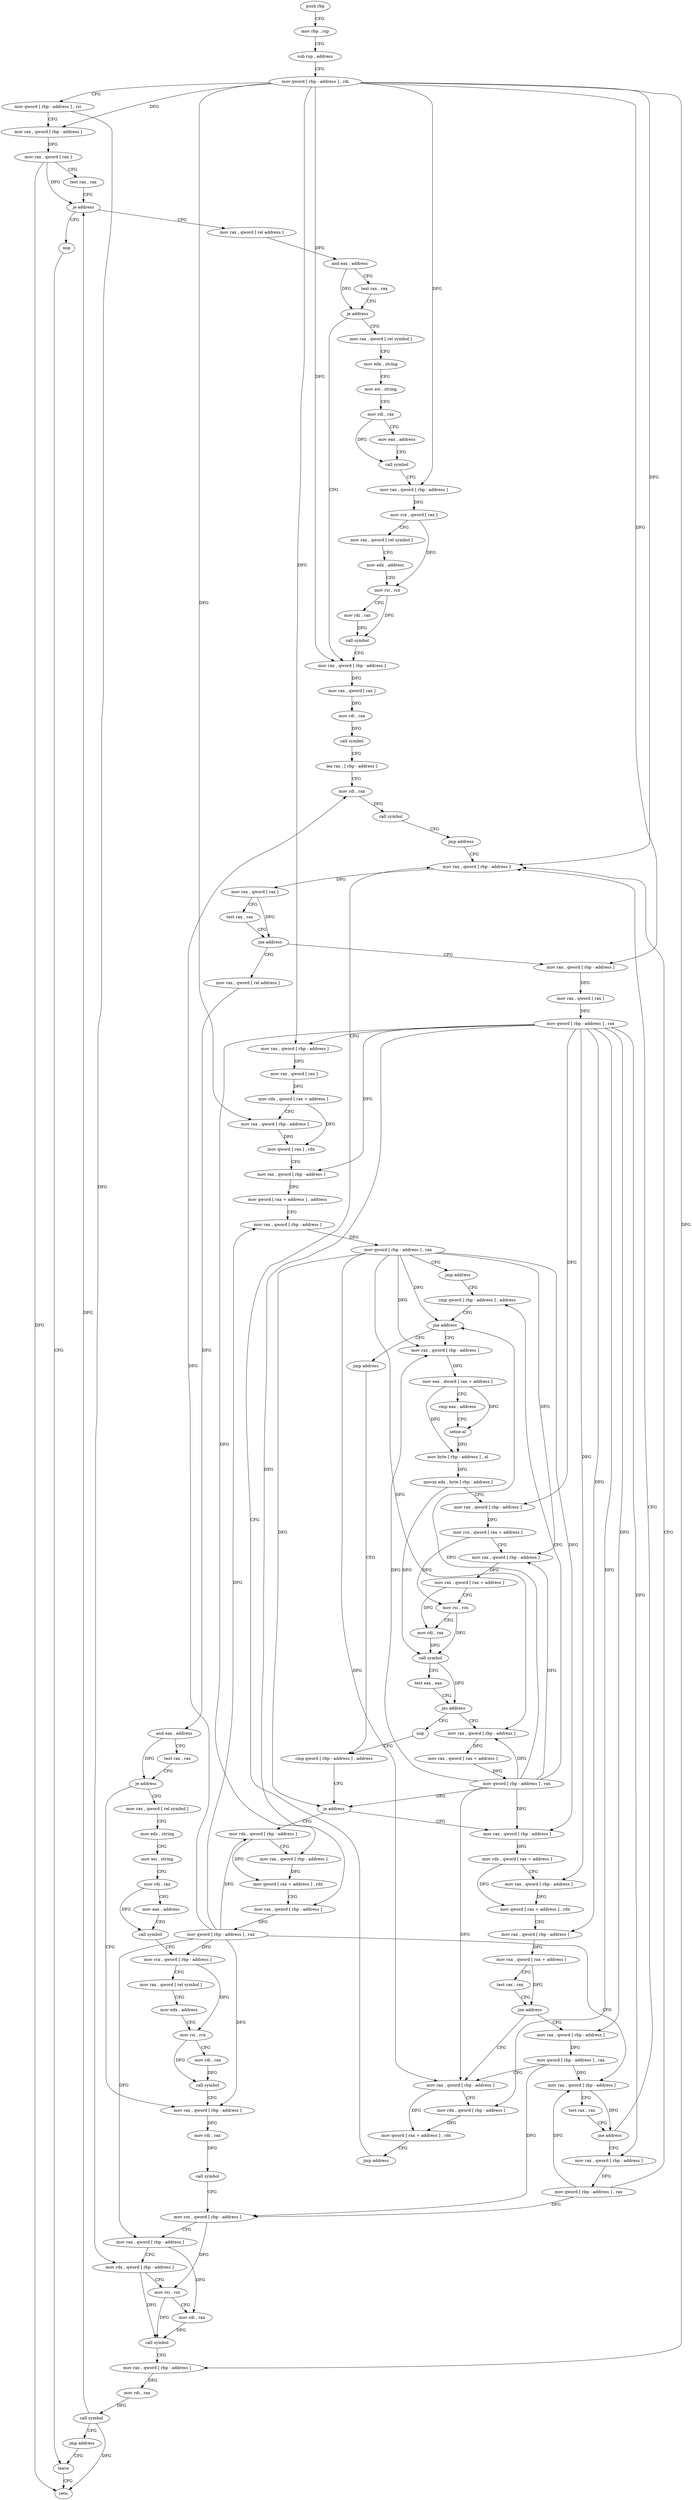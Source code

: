 digraph "func" {
"4227397" [label = "push rbp" ]
"4227398" [label = "mov rbp , rsp" ]
"4227401" [label = "sub rsp , address" ]
"4227405" [label = "mov qword [ rbp - address ] , rdi" ]
"4227409" [label = "mov qword [ rbp - address ] , rsi" ]
"4227413" [label = "mov rax , qword [ rbp - address ]" ]
"4227417" [label = "mov rax , qword [ rax ]" ]
"4227420" [label = "test rax , rax" ]
"4227423" [label = "je address" ]
"4227922" [label = "nop" ]
"4227429" [label = "mov rax , qword [ rel address ]" ]
"4227923" [label = "leave" ]
"4227436" [label = "and eax , address" ]
"4227439" [label = "test rax , rax" ]
"4227442" [label = "je address" ]
"4227504" [label = "mov rax , qword [ rbp - address ]" ]
"4227444" [label = "mov rax , qword [ rel symbol ]" ]
"4227508" [label = "mov rax , qword [ rax ]" ]
"4227511" [label = "mov rdi , rax" ]
"4227514" [label = "call symbol" ]
"4227519" [label = "lea rax , [ rbp - address ]" ]
"4227523" [label = "mov rdi , rax" ]
"4227526" [label = "call symbol" ]
"4227531" [label = "jmp address" ]
"4227785" [label = "mov rax , qword [ rbp - address ]" ]
"4227451" [label = "mov edx , string" ]
"4227456" [label = "mov esi , string" ]
"4227461" [label = "mov rdi , rax" ]
"4227464" [label = "mov eax , address" ]
"4227469" [label = "call symbol" ]
"4227474" [label = "mov rax , qword [ rbp - address ]" ]
"4227478" [label = "mov rcx , qword [ rax ]" ]
"4227481" [label = "mov rax , qword [ rel symbol ]" ]
"4227488" [label = "mov edx , address" ]
"4227493" [label = "mov rsi , rcx" ]
"4227496" [label = "mov rdi , rax" ]
"4227499" [label = "call symbol" ]
"4227789" [label = "mov rax , qword [ rax ]" ]
"4227792" [label = "test rax , rax" ]
"4227795" [label = "jne address" ]
"4227536" [label = "mov rax , qword [ rbp - address ]" ]
"4227801" [label = "mov rax , qword [ rel address ]" ]
"4227540" [label = "mov rax , qword [ rax ]" ]
"4227543" [label = "mov qword [ rbp - address ] , rax" ]
"4227547" [label = "mov rax , qword [ rbp - address ]" ]
"4227551" [label = "mov rax , qword [ rax ]" ]
"4227554" [label = "mov rdx , qword [ rax + address ]" ]
"4227561" [label = "mov rax , qword [ rbp - address ]" ]
"4227565" [label = "mov qword [ rax ] , rdx" ]
"4227568" [label = "mov rax , qword [ rbp - address ]" ]
"4227572" [label = "mov qword [ rax + address ] , address" ]
"4227583" [label = "mov rax , qword [ rbp - address ]" ]
"4227587" [label = "mov qword [ rbp - address ] , rax" ]
"4227591" [label = "jmp address" ]
"4227665" [label = "cmp qword [ rbp - address ] , address" ]
"4227808" [label = "and eax , address" ]
"4227811" [label = "test rax , rax" ]
"4227814" [label = "je address" ]
"4227873" [label = "mov rax , qword [ rbp - address ]" ]
"4227816" [label = "mov rax , qword [ rel symbol ]" ]
"4227670" [label = "jne address" ]
"4227593" [label = "mov rax , qword [ rbp - address ]" ]
"4227672" [label = "jmp address" ]
"4227877" [label = "mov rdi , rax" ]
"4227880" [label = "call symbol" ]
"4227885" [label = "mov rcx , qword [ rbp - address ]" ]
"4227889" [label = "mov rax , qword [ rbp - address ]" ]
"4227893" [label = "mov rdx , qword [ rbp - address ]" ]
"4227897" [label = "mov rsi , rcx" ]
"4227900" [label = "mov rdi , rax" ]
"4227903" [label = "call symbol" ]
"4227908" [label = "mov rax , qword [ rbp - address ]" ]
"4227912" [label = "mov rdi , rax" ]
"4227915" [label = "call symbol" ]
"4227920" [label = "jmp address" ]
"4227823" [label = "mov edx , string" ]
"4227828" [label = "mov esi , string" ]
"4227833" [label = "mov rdi , rax" ]
"4227836" [label = "mov eax , address" ]
"4227841" [label = "call symbol" ]
"4227846" [label = "mov rcx , qword [ rbp - address ]" ]
"4227850" [label = "mov rax , qword [ rel symbol ]" ]
"4227857" [label = "mov edx , address" ]
"4227862" [label = "mov rsi , rcx" ]
"4227865" [label = "mov rdi , rax" ]
"4227868" [label = "call symbol" ]
"4227597" [label = "mov eax , dword [ rax + address ]" ]
"4227600" [label = "cmp eax , address" ]
"4227603" [label = "setne al" ]
"4227606" [label = "mov byte [ rbp - address ] , al" ]
"4227609" [label = "movzx edx , byte [ rbp - address ]" ]
"4227613" [label = "mov rax , qword [ rbp - address ]" ]
"4227617" [label = "mov rcx , qword [ rax + address ]" ]
"4227624" [label = "mov rax , qword [ rbp - address ]" ]
"4227628" [label = "mov rax , qword [ rax + address ]" ]
"4227635" [label = "mov rsi , rcx" ]
"4227638" [label = "mov rdi , rax" ]
"4227641" [label = "call symbol" ]
"4227646" [label = "test eax , eax" ]
"4227648" [label = "jns address" ]
"4227674" [label = "nop" ]
"4227650" [label = "mov rax , qword [ rbp - address ]" ]
"4227675" [label = "cmp qword [ rbp - address ] , address" ]
"4227924" [label = "retn" ]
"4227654" [label = "mov rax , qword [ rax + address ]" ]
"4227661" [label = "mov qword [ rbp - address ] , rax" ]
"4227680" [label = "je address" ]
"4227745" [label = "mov rdx , qword [ rbp - address ]" ]
"4227682" [label = "mov rax , qword [ rbp - address ]" ]
"4227749" [label = "mov rax , qword [ rbp - address ]" ]
"4227753" [label = "mov qword [ rax + address ] , rdx" ]
"4227760" [label = "mov rax , qword [ rbp - address ]" ]
"4227764" [label = "mov qword [ rbp - address ] , rax" ]
"4227768" [label = "mov rax , qword [ rbp - address ]" ]
"4227772" [label = "test rax , rax" ]
"4227775" [label = "jne address" ]
"4227777" [label = "mov rax , qword [ rbp - address ]" ]
"4227686" [label = "mov rdx , qword [ rax + address ]" ]
"4227693" [label = "mov rax , qword [ rbp - address ]" ]
"4227697" [label = "mov qword [ rax + address ] , rdx" ]
"4227704" [label = "mov rax , qword [ rbp - address ]" ]
"4227708" [label = "mov rax , qword [ rax + address ]" ]
"4227715" [label = "test rax , rax" ]
"4227718" [label = "jne address" ]
"4227728" [label = "mov rax , qword [ rbp - address ]" ]
"4227720" [label = "mov rax , qword [ rbp - address ]" ]
"4227781" [label = "mov qword [ rbp - address ] , rax" ]
"4227732" [label = "mov rdx , qword [ rbp - address ]" ]
"4227736" [label = "mov qword [ rax + address ] , rdx" ]
"4227743" [label = "jmp address" ]
"4227724" [label = "mov qword [ rbp - address ] , rax" ]
"4227397" -> "4227398" [ label = "CFG" ]
"4227398" -> "4227401" [ label = "CFG" ]
"4227401" -> "4227405" [ label = "CFG" ]
"4227405" -> "4227409" [ label = "CFG" ]
"4227405" -> "4227413" [ label = "DFG" ]
"4227405" -> "4227504" [ label = "DFG" ]
"4227405" -> "4227474" [ label = "DFG" ]
"4227405" -> "4227785" [ label = "DFG" ]
"4227405" -> "4227536" [ label = "DFG" ]
"4227405" -> "4227547" [ label = "DFG" ]
"4227405" -> "4227561" [ label = "DFG" ]
"4227405" -> "4227908" [ label = "DFG" ]
"4227409" -> "4227413" [ label = "CFG" ]
"4227409" -> "4227893" [ label = "DFG" ]
"4227413" -> "4227417" [ label = "DFG" ]
"4227417" -> "4227420" [ label = "CFG" ]
"4227417" -> "4227423" [ label = "DFG" ]
"4227417" -> "4227924" [ label = "DFG" ]
"4227420" -> "4227423" [ label = "CFG" ]
"4227423" -> "4227922" [ label = "CFG" ]
"4227423" -> "4227429" [ label = "CFG" ]
"4227922" -> "4227923" [ label = "CFG" ]
"4227429" -> "4227436" [ label = "DFG" ]
"4227923" -> "4227924" [ label = "CFG" ]
"4227436" -> "4227439" [ label = "CFG" ]
"4227436" -> "4227442" [ label = "DFG" ]
"4227439" -> "4227442" [ label = "CFG" ]
"4227442" -> "4227504" [ label = "CFG" ]
"4227442" -> "4227444" [ label = "CFG" ]
"4227504" -> "4227508" [ label = "DFG" ]
"4227444" -> "4227451" [ label = "CFG" ]
"4227508" -> "4227511" [ label = "DFG" ]
"4227511" -> "4227514" [ label = "DFG" ]
"4227514" -> "4227519" [ label = "CFG" ]
"4227519" -> "4227523" [ label = "CFG" ]
"4227523" -> "4227526" [ label = "DFG" ]
"4227526" -> "4227531" [ label = "CFG" ]
"4227531" -> "4227785" [ label = "CFG" ]
"4227785" -> "4227789" [ label = "DFG" ]
"4227451" -> "4227456" [ label = "CFG" ]
"4227456" -> "4227461" [ label = "CFG" ]
"4227461" -> "4227464" [ label = "CFG" ]
"4227461" -> "4227469" [ label = "DFG" ]
"4227464" -> "4227469" [ label = "CFG" ]
"4227469" -> "4227474" [ label = "CFG" ]
"4227474" -> "4227478" [ label = "DFG" ]
"4227478" -> "4227481" [ label = "CFG" ]
"4227478" -> "4227493" [ label = "DFG" ]
"4227481" -> "4227488" [ label = "CFG" ]
"4227488" -> "4227493" [ label = "CFG" ]
"4227493" -> "4227496" [ label = "CFG" ]
"4227493" -> "4227499" [ label = "DFG" ]
"4227496" -> "4227499" [ label = "DFG" ]
"4227499" -> "4227504" [ label = "CFG" ]
"4227789" -> "4227792" [ label = "CFG" ]
"4227789" -> "4227795" [ label = "DFG" ]
"4227792" -> "4227795" [ label = "CFG" ]
"4227795" -> "4227536" [ label = "CFG" ]
"4227795" -> "4227801" [ label = "CFG" ]
"4227536" -> "4227540" [ label = "DFG" ]
"4227801" -> "4227808" [ label = "DFG" ]
"4227540" -> "4227543" [ label = "DFG" ]
"4227543" -> "4227547" [ label = "CFG" ]
"4227543" -> "4227568" [ label = "DFG" ]
"4227543" -> "4227613" [ label = "DFG" ]
"4227543" -> "4227749" [ label = "DFG" ]
"4227543" -> "4227760" [ label = "DFG" ]
"4227543" -> "4227693" [ label = "DFG" ]
"4227543" -> "4227704" [ label = "DFG" ]
"4227543" -> "4227777" [ label = "DFG" ]
"4227543" -> "4227732" [ label = "DFG" ]
"4227543" -> "4227720" [ label = "DFG" ]
"4227547" -> "4227551" [ label = "DFG" ]
"4227551" -> "4227554" [ label = "DFG" ]
"4227554" -> "4227561" [ label = "CFG" ]
"4227554" -> "4227565" [ label = "DFG" ]
"4227561" -> "4227565" [ label = "DFG" ]
"4227565" -> "4227568" [ label = "CFG" ]
"4227568" -> "4227572" [ label = "DFG" ]
"4227572" -> "4227583" [ label = "CFG" ]
"4227583" -> "4227587" [ label = "DFG" ]
"4227587" -> "4227591" [ label = "CFG" ]
"4227587" -> "4227670" [ label = "DFG" ]
"4227587" -> "4227593" [ label = "DFG" ]
"4227587" -> "4227624" [ label = "DFG" ]
"4227587" -> "4227650" [ label = "DFG" ]
"4227587" -> "4227680" [ label = "DFG" ]
"4227587" -> "4227682" [ label = "DFG" ]
"4227587" -> "4227728" [ label = "DFG" ]
"4227591" -> "4227665" [ label = "CFG" ]
"4227665" -> "4227670" [ label = "CFG" ]
"4227808" -> "4227811" [ label = "CFG" ]
"4227808" -> "4227814" [ label = "DFG" ]
"4227811" -> "4227814" [ label = "CFG" ]
"4227814" -> "4227873" [ label = "CFG" ]
"4227814" -> "4227816" [ label = "CFG" ]
"4227873" -> "4227877" [ label = "DFG" ]
"4227816" -> "4227823" [ label = "CFG" ]
"4227670" -> "4227593" [ label = "CFG" ]
"4227670" -> "4227672" [ label = "CFG" ]
"4227593" -> "4227597" [ label = "DFG" ]
"4227672" -> "4227675" [ label = "CFG" ]
"4227877" -> "4227880" [ label = "DFG" ]
"4227880" -> "4227885" [ label = "CFG" ]
"4227885" -> "4227889" [ label = "CFG" ]
"4227885" -> "4227897" [ label = "DFG" ]
"4227889" -> "4227893" [ label = "CFG" ]
"4227889" -> "4227900" [ label = "DFG" ]
"4227893" -> "4227897" [ label = "CFG" ]
"4227893" -> "4227903" [ label = "DFG" ]
"4227897" -> "4227900" [ label = "CFG" ]
"4227897" -> "4227903" [ label = "DFG" ]
"4227900" -> "4227903" [ label = "DFG" ]
"4227903" -> "4227908" [ label = "CFG" ]
"4227908" -> "4227912" [ label = "DFG" ]
"4227912" -> "4227915" [ label = "DFG" ]
"4227915" -> "4227920" [ label = "CFG" ]
"4227915" -> "4227423" [ label = "DFG" ]
"4227915" -> "4227924" [ label = "DFG" ]
"4227920" -> "4227923" [ label = "CFG" ]
"4227823" -> "4227828" [ label = "CFG" ]
"4227828" -> "4227833" [ label = "CFG" ]
"4227833" -> "4227836" [ label = "CFG" ]
"4227833" -> "4227841" [ label = "DFG" ]
"4227836" -> "4227841" [ label = "CFG" ]
"4227841" -> "4227846" [ label = "CFG" ]
"4227846" -> "4227850" [ label = "CFG" ]
"4227846" -> "4227862" [ label = "DFG" ]
"4227850" -> "4227857" [ label = "CFG" ]
"4227857" -> "4227862" [ label = "CFG" ]
"4227862" -> "4227865" [ label = "CFG" ]
"4227862" -> "4227868" [ label = "DFG" ]
"4227865" -> "4227868" [ label = "DFG" ]
"4227868" -> "4227873" [ label = "CFG" ]
"4227597" -> "4227600" [ label = "CFG" ]
"4227597" -> "4227603" [ label = "DFG" ]
"4227597" -> "4227606" [ label = "DFG" ]
"4227600" -> "4227603" [ label = "CFG" ]
"4227603" -> "4227606" [ label = "DFG" ]
"4227606" -> "4227609" [ label = "DFG" ]
"4227609" -> "4227613" [ label = "CFG" ]
"4227609" -> "4227641" [ label = "DFG" ]
"4227613" -> "4227617" [ label = "DFG" ]
"4227617" -> "4227624" [ label = "CFG" ]
"4227617" -> "4227635" [ label = "DFG" ]
"4227624" -> "4227628" [ label = "DFG" ]
"4227628" -> "4227635" [ label = "CFG" ]
"4227628" -> "4227638" [ label = "DFG" ]
"4227635" -> "4227638" [ label = "CFG" ]
"4227635" -> "4227641" [ label = "DFG" ]
"4227638" -> "4227641" [ label = "DFG" ]
"4227641" -> "4227646" [ label = "CFG" ]
"4227641" -> "4227648" [ label = "DFG" ]
"4227646" -> "4227648" [ label = "CFG" ]
"4227648" -> "4227674" [ label = "CFG" ]
"4227648" -> "4227650" [ label = "CFG" ]
"4227674" -> "4227675" [ label = "CFG" ]
"4227650" -> "4227654" [ label = "DFG" ]
"4227675" -> "4227680" [ label = "CFG" ]
"4227654" -> "4227661" [ label = "DFG" ]
"4227661" -> "4227665" [ label = "CFG" ]
"4227661" -> "4227670" [ label = "DFG" ]
"4227661" -> "4227593" [ label = "DFG" ]
"4227661" -> "4227624" [ label = "DFG" ]
"4227661" -> "4227650" [ label = "DFG" ]
"4227661" -> "4227680" [ label = "DFG" ]
"4227661" -> "4227682" [ label = "DFG" ]
"4227661" -> "4227728" [ label = "DFG" ]
"4227680" -> "4227745" [ label = "CFG" ]
"4227680" -> "4227682" [ label = "CFG" ]
"4227745" -> "4227749" [ label = "CFG" ]
"4227745" -> "4227753" [ label = "DFG" ]
"4227682" -> "4227686" [ label = "DFG" ]
"4227749" -> "4227753" [ label = "DFG" ]
"4227753" -> "4227760" [ label = "CFG" ]
"4227760" -> "4227764" [ label = "DFG" ]
"4227764" -> "4227768" [ label = "CFG" ]
"4227764" -> "4227523" [ label = "DFG" ]
"4227764" -> "4227583" [ label = "DFG" ]
"4227764" -> "4227873" [ label = "DFG" ]
"4227764" -> "4227889" [ label = "DFG" ]
"4227764" -> "4227846" [ label = "DFG" ]
"4227764" -> "4227745" [ label = "DFG" ]
"4227768" -> "4227772" [ label = "CFG" ]
"4227768" -> "4227775" [ label = "DFG" ]
"4227772" -> "4227775" [ label = "CFG" ]
"4227775" -> "4227785" [ label = "CFG" ]
"4227775" -> "4227777" [ label = "CFG" ]
"4227777" -> "4227781" [ label = "DFG" ]
"4227686" -> "4227693" [ label = "CFG" ]
"4227686" -> "4227697" [ label = "DFG" ]
"4227693" -> "4227697" [ label = "DFG" ]
"4227697" -> "4227704" [ label = "CFG" ]
"4227704" -> "4227708" [ label = "DFG" ]
"4227708" -> "4227715" [ label = "CFG" ]
"4227708" -> "4227718" [ label = "DFG" ]
"4227715" -> "4227718" [ label = "CFG" ]
"4227718" -> "4227728" [ label = "CFG" ]
"4227718" -> "4227720" [ label = "CFG" ]
"4227728" -> "4227732" [ label = "CFG" ]
"4227728" -> "4227736" [ label = "DFG" ]
"4227720" -> "4227724" [ label = "DFG" ]
"4227781" -> "4227785" [ label = "CFG" ]
"4227781" -> "4227885" [ label = "DFG" ]
"4227781" -> "4227768" [ label = "DFG" ]
"4227732" -> "4227736" [ label = "DFG" ]
"4227736" -> "4227743" [ label = "CFG" ]
"4227743" -> "4227785" [ label = "CFG" ]
"4227724" -> "4227728" [ label = "CFG" ]
"4227724" -> "4227885" [ label = "DFG" ]
"4227724" -> "4227768" [ label = "DFG" ]
}
